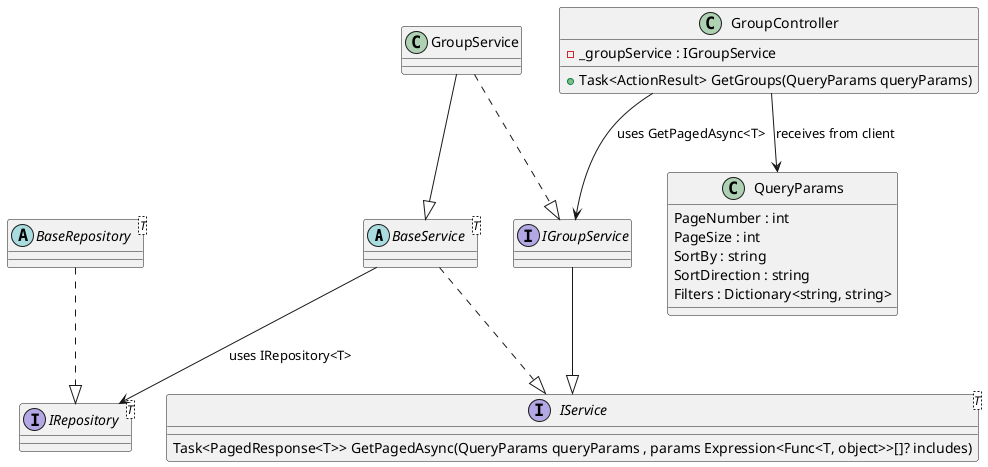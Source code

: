 @startuml

abstract class BaseService<T> {

}

abstract class BaseRepository<T> {

}

interface IRepository<T> {

}

BaseRepository ..|> IRepository

BaseService ..|> IService
BaseService --> IRepository : uses IRepository<T>

class GroupController {
    -_groupService : IGroupService

    +Task<ActionResult> GetGroups(QueryParams queryParams)
}

class QueryParams {
    PageNumber : int
    PageSize : int
    SortBy : string
    SortDirection : string
    Filters : Dictionary<string, string>
}

class GroupService {
}

interface IGroupService {
}

interface IService<T> {
    Task<PagedResponse<T>> GetPagedAsync(QueryParams queryParams , params Expression<Func<T, object>>[]? includes)
}

IGroupService --|> IService
GroupService ..|> IGroupService
GroupService --|> BaseService
GroupController --> IGroupService : uses GetPagedAsync<T>
GroupController --> QueryParams : receives from client

@enduml
